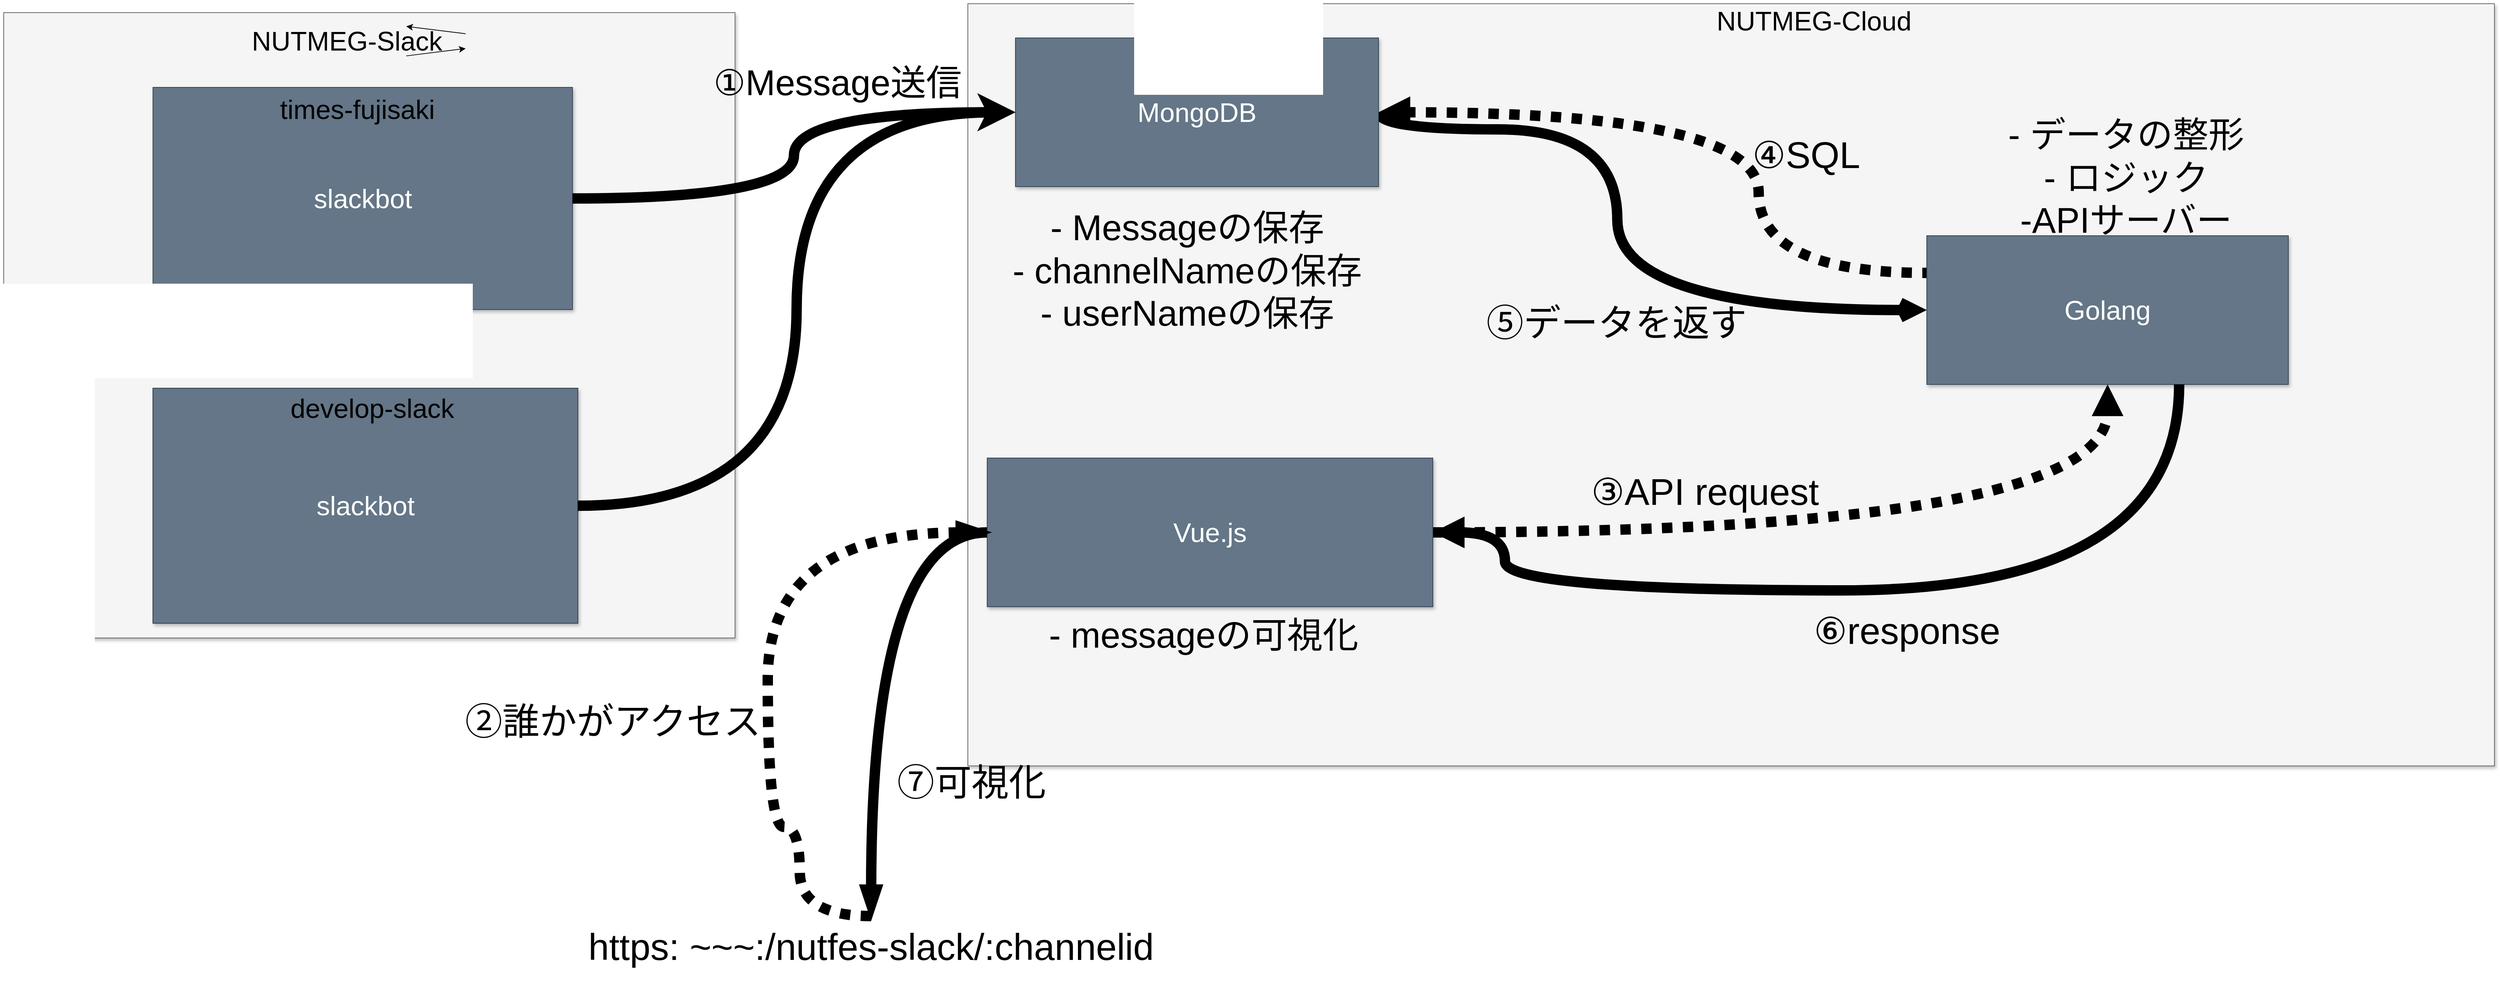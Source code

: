 <mxfile>
    <diagram id="5CoeaHtbUzFL_cEPrfm9" name="ページ1">
        <mxGraphModel dx="4156" dy="2128" grid="0" gridSize="10" guides="1" tooltips="1" connect="1" arrows="1" fold="1" page="1" pageScale="1" pageWidth="4681" pageHeight="3300" background="#FFFFFF" math="0" shadow="0">
            <root>
                <mxCell id="0"/>
                <mxCell id="1" parent="0"/>
                <mxCell id="12" style="edgeStyle=none;html=1;exitX=0.25;exitY=0;exitDx=0;exitDy=0;fontSize=36;fontColor=#000000;" edge="1" parent="1" source="5">
                    <mxGeometry relative="1" as="geometry">
                        <Array as="points">
                            <mxPoint x="750" y="521"/>
                        </Array>
                        <mxPoint x="818" y="520" as="targetPoint"/>
                    </mxGeometry>
                </mxCell>
                <mxCell id="15" value="" style="group;fillColor=#647687;fontColor=#ffffff;strokeColor=#314354;" vertex="1" connectable="0" parent="1">
                    <mxGeometry x="168" y="457" width="983" height="841" as="geometry"/>
                </mxCell>
                <mxCell id="2" value="" style="whiteSpace=wrap;html=1;shadow=1;fillColor=#f5f5f5;strokeColor=#666666;fontColor=#333333;" vertex="1" parent="15">
                    <mxGeometry width="983" height="841.0" as="geometry"/>
                </mxCell>
                <mxCell id="5" value="&lt;font color=&quot;#000000&quot;&gt;NUTMEG-Slack&lt;/font&gt;" style="text;strokeColor=none;align=center;fillColor=none;html=1;verticalAlign=middle;whiteSpace=wrap;rounded=0;shadow=1;fontSize=36;" vertex="1" parent="15">
                    <mxGeometry x="301.548" y="18.513" width="319.356" height="39.67" as="geometry"/>
                </mxCell>
                <mxCell id="13" value="" style="group" vertex="1" connectable="0" parent="15">
                    <mxGeometry x="200.636" y="100.497" width="563.919" height="298.846" as="geometry"/>
                </mxCell>
                <mxCell id="6" value="slackbot" style="whiteSpace=wrap;html=1;shadow=1;fontSize=36;fillColor=#647687;fontColor=#ffffff;strokeColor=#314354;" vertex="1" parent="13">
                    <mxGeometry width="563.919" height="298.846" as="geometry"/>
                </mxCell>
                <mxCell id="9" value="&lt;font color=&quot;#000000&quot;&gt;times-fujisaki&lt;/font&gt;" style="text;strokeColor=none;align=center;fillColor=none;html=1;verticalAlign=middle;whiteSpace=wrap;rounded=0;shadow=1;fontSize=36;" vertex="1" parent="13">
                    <mxGeometry x="115.158" y="9.256" width="319.356" height="39.67" as="geometry"/>
                </mxCell>
                <mxCell id="14" value="" style="group;fillColor=#647687;fontColor=#ffffff;strokeColor=#314354;" vertex="1" connectable="0" parent="15">
                    <mxGeometry x="200.636" y="505.129" width="571.042" height="316.036" as="geometry"/>
                </mxCell>
                <mxCell id="7" value="slackbot" style="whiteSpace=wrap;html=1;shadow=1;fontSize=36;fillColor=#647687;fontColor=#ffffff;strokeColor=#314354;" vertex="1" parent="14">
                    <mxGeometry width="571.042" height="316.036" as="geometry"/>
                </mxCell>
                <mxCell id="10" value="&lt;font color=&quot;#000000&quot;&gt;develop-slack&lt;/font&gt;" style="text;strokeColor=none;align=center;fillColor=none;html=1;verticalAlign=middle;whiteSpace=wrap;rounded=0;shadow=1;fontSize=36;" vertex="1" parent="14">
                    <mxGeometry x="135.341" y="6.612" width="319.356" height="39.67" as="geometry"/>
                </mxCell>
                <mxCell id="11" style="edgeStyle=none;html=1;exitX=1;exitY=0.25;exitDx=0;exitDy=0;entryX=0.75;entryY=0;entryDx=0;entryDy=0;fontSize=36;" edge="1" parent="15" source="5" target="5">
                    <mxGeometry relative="1" as="geometry"/>
                </mxCell>
                <mxCell id="18" style="edgeStyle=none;html=1;exitX=0.75;exitY=1;exitDx=0;exitDy=0;entryX=1;entryY=0.75;entryDx=0;entryDy=0;fontSize=36;fontColor=#000000;" edge="1" parent="15" source="5" target="5">
                    <mxGeometry relative="1" as="geometry"/>
                </mxCell>
                <mxCell id="17" value="" style="whiteSpace=wrap;html=1;shadow=1;fontSize=36;fillColor=#f5f5f5;strokeColor=#666666;fontColor=#333333;" vertex="1" parent="1">
                    <mxGeometry x="1464" y="445" width="2052" height="1025" as="geometry"/>
                </mxCell>
                <mxCell id="19" value="&lt;font color=&quot;#000000&quot;&gt;NUTMEG-Cloud&lt;/font&gt;" style="text;strokeColor=none;align=center;fillColor=none;html=1;verticalAlign=middle;whiteSpace=wrap;rounded=0;shadow=1;fontSize=36;" vertex="1" parent="1">
                    <mxGeometry x="2467" y="453" width="269" height="30" as="geometry"/>
                </mxCell>
                <mxCell id="74" style="edgeStyle=orthogonalEdgeStyle;curved=1;rounded=0;html=1;exitX=1;exitY=0.5;exitDx=0;exitDy=0;entryX=0;entryY=0.5;entryDx=0;entryDy=0;strokeWidth=14;fontSize=50;fontColor=#3333FF;startArrow=none;startFill=0;endArrow=open;endFill=0;sourcePerimeterSpacing=0;elbow=vertical;strokeColor=#000000;" edge="1" parent="1" source="21" target="30">
                    <mxGeometry relative="1" as="geometry">
                        <Array as="points">
                            <mxPoint x="2016" y="614"/>
                            <mxPoint x="2337" y="614"/>
                            <mxPoint x="2337" y="857"/>
                        </Array>
                    </mxGeometry>
                </mxCell>
                <mxCell id="76" style="edgeStyle=orthogonalEdgeStyle;curved=1;rounded=0;html=1;exitX=1;exitY=0.5;exitDx=0;exitDy=0;entryX=0;entryY=0.25;entryDx=0;entryDy=0;strokeColor=#000000;strokeWidth=14;fontSize=50;fontColor=#3333FF;startArrow=block;startFill=1;endArrow=none;endFill=0;sourcePerimeterSpacing=0;elbow=vertical;dashed=1;dashPattern=1 1;" edge="1" parent="1" source="21" target="30">
                    <mxGeometry relative="1" as="geometry">
                        <Array as="points">
                            <mxPoint x="2527" y="591"/>
                            <mxPoint x="2527" y="807"/>
                        </Array>
                    </mxGeometry>
                </mxCell>
                <mxCell id="21" value="MongoDB" style="whiteSpace=wrap;html=1;shadow=1;fontSize=36;fontColor=#ffffff;fillColor=#647687;strokeColor=#314354;" vertex="1" parent="1">
                    <mxGeometry x="1528" y="491" width="488" height="200" as="geometry"/>
                </mxCell>
                <mxCell id="22" style="edgeStyle=orthogonalEdgeStyle;html=1;exitX=1;exitY=0.5;exitDx=0;exitDy=0;entryX=0;entryY=0.5;entryDx=0;entryDy=0;fontSize=36;fontColor=#000000;rounded=0;strokeColor=#000000;fillColor=#e51400;strokeWidth=14;curved=1;" edge="1" parent="1" source="6" target="21">
                    <mxGeometry relative="1" as="geometry"/>
                </mxCell>
                <mxCell id="23" style="edgeStyle=orthogonalEdgeStyle;rounded=0;html=1;exitX=1;exitY=0.5;exitDx=0;exitDy=0;entryX=0;entryY=0.5;entryDx=0;entryDy=0;strokeColor=#000000;strokeWidth=14;fontSize=36;fontColor=#000000;fillColor=#e51400;curved=1;" edge="1" parent="1" source="7" target="21">
                    <mxGeometry relative="1" as="geometry"/>
                </mxCell>
                <mxCell id="24" value="&lt;font style=&quot;font-size: 48px;&quot;&gt;①Message送信&lt;/font&gt;" style="text;strokeColor=none;align=center;fillColor=none;html=1;verticalAlign=middle;whiteSpace=wrap;rounded=0;shadow=1;fontSize=36;fontColor=#000000;" vertex="1" parent="1">
                    <mxGeometry x="1114" y="511" width="350" height="80" as="geometry"/>
                </mxCell>
                <mxCell id="29" value="&lt;font style=&quot;font-size: 48px;&quot;&gt;- Messageの保存&lt;br&gt;- channelNameの保存&lt;br&gt;- userNameの保存&lt;br&gt;&lt;/font&gt;" style="text;strokeColor=none;align=center;fillColor=none;html=1;verticalAlign=middle;whiteSpace=wrap;rounded=0;shadow=1;fontSize=36;fontColor=#000000;" vertex="1" parent="1">
                    <mxGeometry x="1479" y="686" width="560" height="235" as="geometry"/>
                </mxCell>
                <mxCell id="30" value="Golang" style="whiteSpace=wrap;html=1;shadow=1;fontSize=36;fontColor=#ffffff;fillColor=#647687;strokeColor=#314354;" vertex="1" parent="1">
                    <mxGeometry x="2753" y="757" width="486" height="200" as="geometry"/>
                </mxCell>
                <mxCell id="37" value="&lt;font style=&quot;font-size: 48px;&quot;&gt;- データの整形&lt;br&gt;- ロジック&lt;br&gt;-APIサーバー&lt;br&gt;&lt;/font&gt;" style="text;strokeColor=none;align=center;fillColor=none;html=1;verticalAlign=middle;whiteSpace=wrap;rounded=0;shadow=1;fontSize=36;fontColor=#000000;" vertex="1" parent="1">
                    <mxGeometry x="2741" y="583" width="560" height="191" as="geometry"/>
                </mxCell>
                <mxCell id="86" style="edgeStyle=orthogonalEdgeStyle;curved=1;rounded=0;html=1;exitX=1;exitY=0.5;exitDx=0;exitDy=0;entryX=0.5;entryY=1;entryDx=0;entryDy=0;dashed=1;dashPattern=1 1;strokeColor=#000000;strokeWidth=14;fontSize=50;fontColor=#000000;startArrow=none;startFill=0;endArrow=block;endFill=1;sourcePerimeterSpacing=0;elbow=vertical;" edge="1" parent="1" source="38" target="30">
                    <mxGeometry relative="1" as="geometry"/>
                </mxCell>
                <mxCell id="88" style="edgeStyle=orthogonalEdgeStyle;curved=1;rounded=0;html=1;exitX=1;exitY=0.5;exitDx=0;exitDy=0;entryX=0.698;entryY=1;entryDx=0;entryDy=0;entryPerimeter=0;strokeColor=#000000;strokeWidth=14;fontSize=50;fontColor=#000000;startArrow=block;startFill=1;endArrow=none;endFill=0;sourcePerimeterSpacing=0;elbow=vertical;" edge="1" parent="1" source="38" target="30">
                    <mxGeometry relative="1" as="geometry">
                        <Array as="points">
                            <mxPoint x="2186" y="1156"/>
                            <mxPoint x="2186" y="1234"/>
                            <mxPoint x="3092" y="1234"/>
                        </Array>
                    </mxGeometry>
                </mxCell>
                <mxCell id="95" style="edgeStyle=orthogonalEdgeStyle;curved=1;rounded=0;html=1;exitX=0;exitY=0.5;exitDx=0;exitDy=0;strokeColor=#000000;strokeWidth=14;fontSize=50;fontColor=#000000;startArrow=none;startFill=0;endArrow=blockThin;endFill=1;sourcePerimeterSpacing=0;elbow=vertical;" edge="1" parent="1" source="38" target="91">
                    <mxGeometry relative="1" as="geometry"/>
                </mxCell>
                <mxCell id="38" value="Vue.js" style="whiteSpace=wrap;html=1;shadow=1;fontSize=36;fontColor=#ffffff;fillColor=#647687;strokeColor=#314354;" vertex="1" parent="1">
                    <mxGeometry x="1490" y="1056" width="599" height="200" as="geometry"/>
                </mxCell>
                <mxCell id="70" value="&lt;font style=&quot;font-size: 48px;&quot;&gt;- messageの可視化&lt;br&gt;&lt;/font&gt;" style="text;strokeColor=none;align=center;fillColor=none;html=1;verticalAlign=middle;whiteSpace=wrap;rounded=0;shadow=1;fontSize=36;fontColor=#000000;" vertex="1" parent="1">
                    <mxGeometry x="1501" y="1198" width="560" height="191" as="geometry"/>
                </mxCell>
                <mxCell id="77" value="&lt;font color=&quot;#000000&quot;&gt;④SQL&lt;/font&gt;" style="text;strokeColor=none;align=center;fillColor=none;html=1;verticalAlign=middle;whiteSpace=wrap;rounded=0;shadow=1;fontSize=50;fontColor=#3333FF;" vertex="1" parent="1">
                    <mxGeometry x="2561" y="626" width="60" height="43" as="geometry"/>
                </mxCell>
                <mxCell id="82" value="⑤データを返す" style="text;strokeColor=none;align=center;fillColor=none;html=1;verticalAlign=middle;whiteSpace=wrap;rounded=0;shadow=1;fontSize=50;fontColor=#000000;" vertex="1" parent="1">
                    <mxGeometry x="2156" y="859" width="360" height="30" as="geometry"/>
                </mxCell>
                <mxCell id="87" value="&lt;font color=&quot;#000000&quot;&gt;③API request&lt;/font&gt;" style="text;strokeColor=none;align=center;fillColor=none;html=1;verticalAlign=middle;whiteSpace=wrap;rounded=0;shadow=1;fontSize=50;fontColor=#3333FF;" vertex="1" parent="1">
                    <mxGeometry x="2268" y="1079" width="374" height="43" as="geometry"/>
                </mxCell>
                <mxCell id="89" value="&lt;font color=&quot;#000000&quot;&gt;⑥response&lt;/font&gt;" style="text;strokeColor=none;align=center;fillColor=none;html=1;verticalAlign=middle;whiteSpace=wrap;rounded=0;shadow=1;fontSize=50;fontColor=#3333FF;" vertex="1" parent="1">
                    <mxGeometry x="2588" y="1266" width="277" height="43" as="geometry"/>
                </mxCell>
                <mxCell id="92" style="edgeStyle=orthogonalEdgeStyle;curved=1;rounded=0;html=1;exitX=0.5;exitY=0;exitDx=0;exitDy=0;entryX=0;entryY=0.5;entryDx=0;entryDy=0;strokeColor=#000000;strokeWidth=14;fontSize=50;fontColor=#000000;startArrow=none;startFill=0;endArrow=blockThin;endFill=1;sourcePerimeterSpacing=0;elbow=vertical;dashed=1;dashPattern=1 1;" edge="1" parent="1" source="91" target="38">
                    <mxGeometry relative="1" as="geometry">
                        <Array as="points">
                            <mxPoint x="1238" y="1672"/>
                            <mxPoint x="1238" y="1552"/>
                            <mxPoint x="1195" y="1552"/>
                            <mxPoint x="1195" y="1156"/>
                        </Array>
                    </mxGeometry>
                </mxCell>
                <mxCell id="91" value="https: ~~~:/nutfes-slack/:channelid" style="text;strokeColor=none;align=center;fillColor=none;html=1;verticalAlign=middle;whiteSpace=wrap;rounded=0;shadow=1;fontSize=50;fontColor=#000000;" vertex="1" parent="1">
                    <mxGeometry x="849" y="1672" width="970" height="82" as="geometry"/>
                </mxCell>
                <mxCell id="94" value="②誰かがアクセス" style="text;strokeColor=none;align=center;fillColor=none;html=1;verticalAlign=middle;whiteSpace=wrap;rounded=0;shadow=1;fontSize=50;fontColor=#000000;" vertex="1" parent="1">
                    <mxGeometry x="767" y="1391" width="440" height="38" as="geometry"/>
                </mxCell>
                <mxCell id="96" value="⑦可視化" style="text;strokeColor=none;align=center;fillColor=none;html=1;verticalAlign=middle;whiteSpace=wrap;rounded=0;shadow=1;fontSize=50;fontColor=#000000;" vertex="1" parent="1">
                    <mxGeometry x="1249" y="1473" width="440" height="38" as="geometry"/>
                </mxCell>
            </root>
        </mxGraphModel>
    </diagram>
</mxfile>
